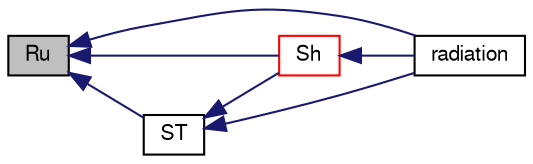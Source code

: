 digraph "Ru"
{
  bgcolor="transparent";
  edge [fontname="FreeSans",fontsize="10",labelfontname="FreeSans",labelfontsize="10"];
  node [fontname="FreeSans",fontsize="10",shape=record];
  rankdir="LR";
  Node1020 [label="Ru",height=0.2,width=0.4,color="black", fillcolor="grey75", style="filled", fontcolor="black"];
  Node1020 -> Node1021 [dir="back",color="midnightblue",fontsize="10",style="solid",fontname="FreeSans"];
  Node1021 [label="radiation",height=0.2,width=0.4,color="black",URL="$a30042.html#a935b06a80353117bf3edc25c9e31dc12",tooltip="Radiation model on/off flag. "];
  Node1020 -> Node1022 [dir="back",color="midnightblue",fontsize="10",style="solid",fontname="FreeSans"];
  Node1022 [label="Sh",height=0.2,width=0.4,color="red",URL="$a30042.html#a863481672e58bc80ab86bcccb1bb893d",tooltip="Energy source term. "];
  Node1022 -> Node1021 [dir="back",color="midnightblue",fontsize="10",style="solid",fontname="FreeSans"];
  Node1020 -> Node1024 [dir="back",color="midnightblue",fontsize="10",style="solid",fontname="FreeSans"];
  Node1024 [label="ST",height=0.2,width=0.4,color="black",URL="$a30042.html#a7effa79bfe78154a74780d1b775abb3c",tooltip="Temperature source term. "];
  Node1024 -> Node1022 [dir="back",color="midnightblue",fontsize="10",style="solid",fontname="FreeSans"];
  Node1024 -> Node1021 [dir="back",color="midnightblue",fontsize="10",style="solid",fontname="FreeSans"];
}
